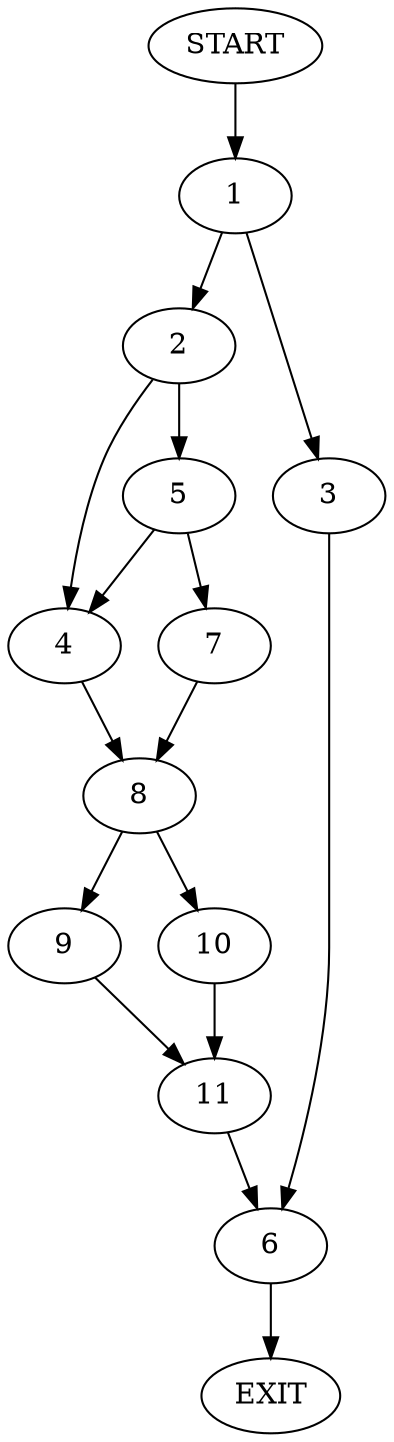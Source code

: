 digraph {
0 [label="START"];
1;
2;
3;
4;
5;
6;
7;
8;
9;
10;
11;
12 [label="EXIT"];
0 -> 1;
1 -> 2;
1 -> 3;
2 -> 4;
2 -> 5;
3 -> 6;
6 -> 12;
5 -> 7;
5 -> 4;
4 -> 8;
7 -> 8;
8 -> 9;
8 -> 10;
9 -> 11;
10 -> 11;
11 -> 6;
}